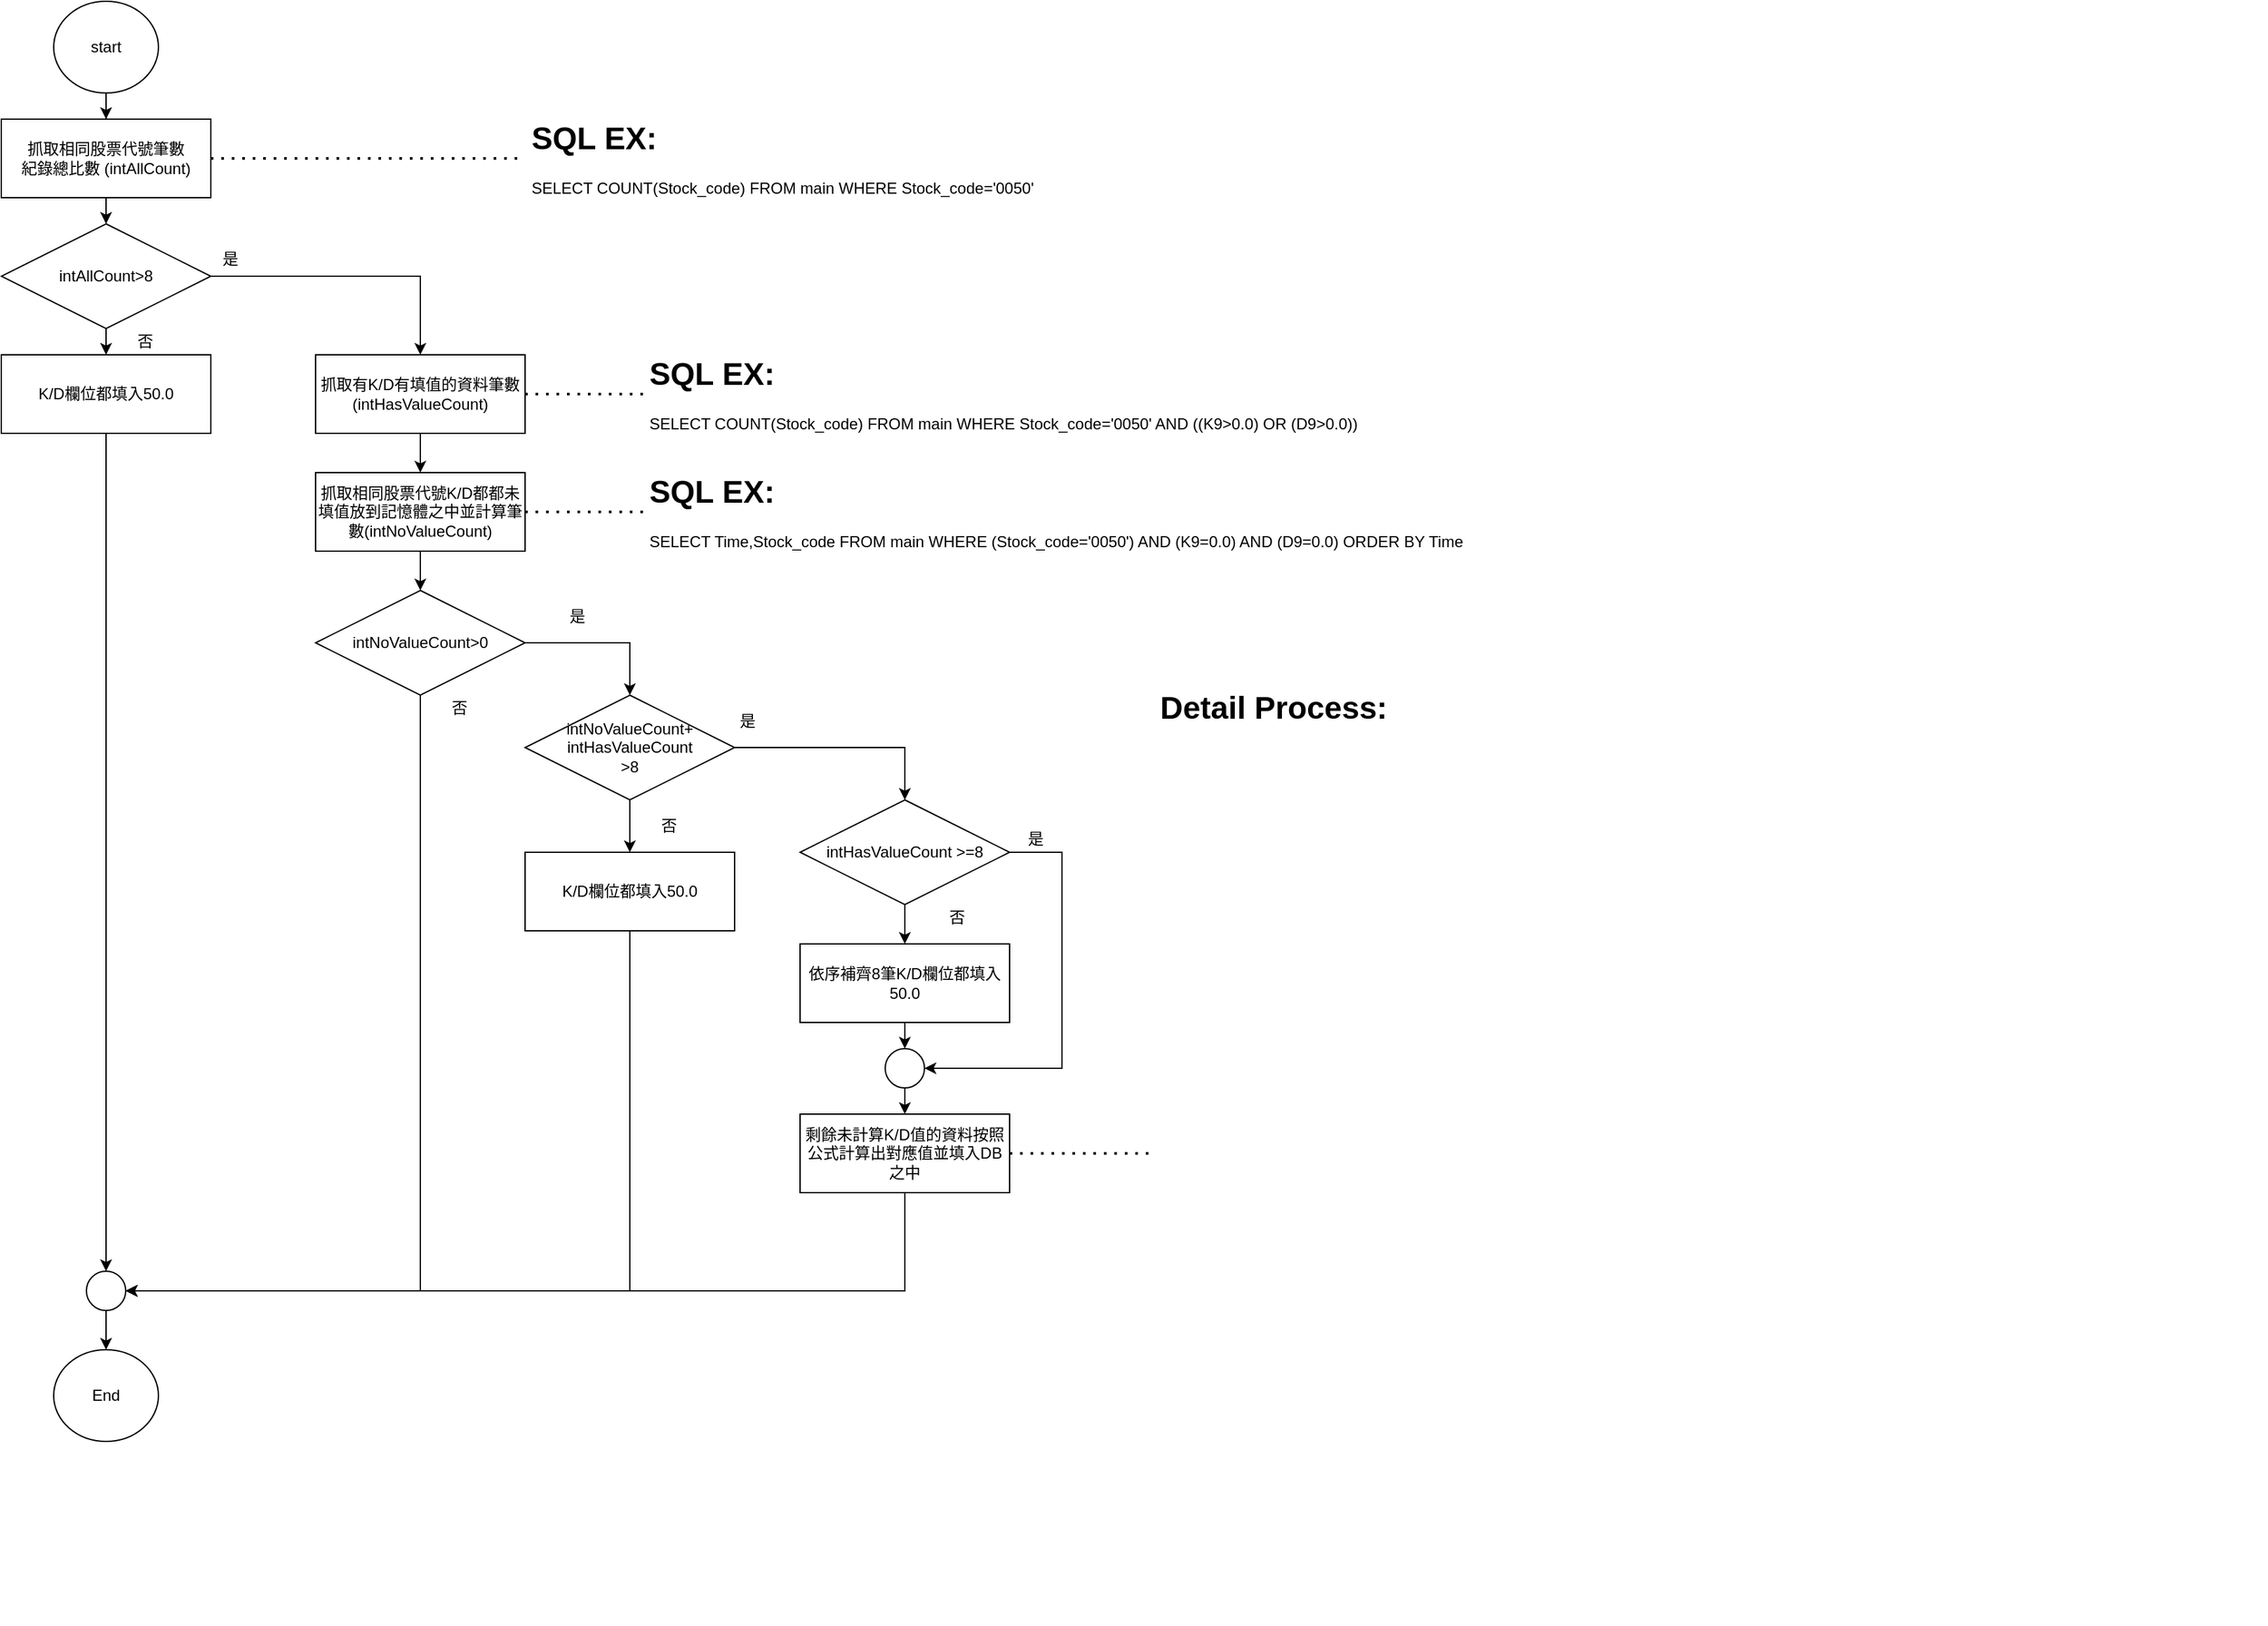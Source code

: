 <mxfile version="14.1.8" type="device"><diagram id="0AcUIjO2LYRdWbN9BiFa" name="第 1 页"><mxGraphModel dx="1086" dy="806" grid="1" gridSize="10" guides="1" tooltips="1" connect="1" arrows="1" fold="1" page="1" pageScale="1" pageWidth="3300" pageHeight="4681" math="0" shadow="0"><root><mxCell id="0"/><mxCell id="1" parent="0"/><mxCell id="LNv9WQ4wU0gQi9P2kEuI-5" style="edgeStyle=orthogonalEdgeStyle;rounded=0;orthogonalLoop=1;jettySize=auto;html=1;exitX=0.5;exitY=1;exitDx=0;exitDy=0;" parent="1" source="LNv9WQ4wU0gQi9P2kEuI-1" target="LNv9WQ4wU0gQi9P2kEuI-2" edge="1"><mxGeometry relative="1" as="geometry"/></mxCell><mxCell id="LNv9WQ4wU0gQi9P2kEuI-1" value="start" style="ellipse;whiteSpace=wrap;html=1;" parent="1" vertex="1"><mxGeometry x="120" y="10" width="80" height="70" as="geometry"/></mxCell><mxCell id="LNv9WQ4wU0gQi9P2kEuI-9" style="edgeStyle=orthogonalEdgeStyle;rounded=0;orthogonalLoop=1;jettySize=auto;html=1;exitX=0.5;exitY=1;exitDx=0;exitDy=0;entryX=0.5;entryY=0;entryDx=0;entryDy=0;" parent="1" source="LNv9WQ4wU0gQi9P2kEuI-2" target="LNv9WQ4wU0gQi9P2kEuI-6" edge="1"><mxGeometry relative="1" as="geometry"/></mxCell><mxCell id="LNv9WQ4wU0gQi9P2kEuI-2" value="抓取相同股票代號筆數&lt;br&gt;紀錄總比數 (intAllCount)" style="rounded=0;whiteSpace=wrap;html=1;" parent="1" vertex="1"><mxGeometry x="80" y="100" width="160" height="60" as="geometry"/></mxCell><mxCell id="LNv9WQ4wU0gQi9P2kEuI-4" value="&lt;h1&gt;SQL EX:&lt;/h1&gt;&lt;p&gt;SELECT COUNT(Stock_code) FROM main WHERE Stock_code='0050'&lt;/p&gt;" style="text;html=1;strokeColor=none;fillColor=none;spacing=5;spacingTop=-20;whiteSpace=wrap;overflow=hidden;rounded=0;" parent="1" vertex="1"><mxGeometry x="480" y="95" width="670" height="70" as="geometry"/></mxCell><mxCell id="LNv9WQ4wU0gQi9P2kEuI-12" style="edgeStyle=orthogonalEdgeStyle;rounded=0;orthogonalLoop=1;jettySize=auto;html=1;exitX=0.5;exitY=1;exitDx=0;exitDy=0;entryX=0.5;entryY=0;entryDx=0;entryDy=0;" parent="1" source="LNv9WQ4wU0gQi9P2kEuI-6" target="LNv9WQ4wU0gQi9P2kEuI-11" edge="1"><mxGeometry relative="1" as="geometry"/></mxCell><mxCell id="LNv9WQ4wU0gQi9P2kEuI-32" style="edgeStyle=orthogonalEdgeStyle;rounded=0;orthogonalLoop=1;jettySize=auto;html=1;exitX=1;exitY=0.5;exitDx=0;exitDy=0;" parent="1" source="LNv9WQ4wU0gQi9P2kEuI-6" target="LNv9WQ4wU0gQi9P2kEuI-22" edge="1"><mxGeometry relative="1" as="geometry"/></mxCell><mxCell id="LNv9WQ4wU0gQi9P2kEuI-6" value="intAllCount&amp;gt;8" style="rhombus;whiteSpace=wrap;html=1;" parent="1" vertex="1"><mxGeometry x="80" y="180" width="160" height="80" as="geometry"/></mxCell><mxCell id="LNv9WQ4wU0gQi9P2kEuI-8" value="" style="endArrow=none;dashed=1;html=1;dashPattern=1 3;strokeWidth=2;entryX=0;entryY=0.5;entryDx=0;entryDy=0;exitX=1;exitY=0.5;exitDx=0;exitDy=0;" parent="1" source="LNv9WQ4wU0gQi9P2kEuI-2" target="LNv9WQ4wU0gQi9P2kEuI-4" edge="1"><mxGeometry width="50" height="50" relative="1" as="geometry"><mxPoint x="390" y="440" as="sourcePoint"/><mxPoint x="440" y="390" as="targetPoint"/></mxGeometry></mxCell><mxCell id="LNv9WQ4wU0gQi9P2kEuI-17" style="edgeStyle=orthogonalEdgeStyle;rounded=0;orthogonalLoop=1;jettySize=auto;html=1;exitX=0.5;exitY=1;exitDx=0;exitDy=0;entryX=0.5;entryY=0;entryDx=0;entryDy=0;" parent="1" source="LNv9WQ4wU0gQi9P2kEuI-11" target="LNv9WQ4wU0gQi9P2kEuI-15" edge="1"><mxGeometry relative="1" as="geometry"/></mxCell><mxCell id="LNv9WQ4wU0gQi9P2kEuI-11" value="K/D欄位都填入50.0" style="rounded=0;whiteSpace=wrap;html=1;" parent="1" vertex="1"><mxGeometry x="80" y="280" width="160" height="60" as="geometry"/></mxCell><mxCell id="LNv9WQ4wU0gQi9P2kEuI-13" value="否" style="text;html=1;strokeColor=none;fillColor=none;align=center;verticalAlign=middle;whiteSpace=wrap;rounded=0;" parent="1" vertex="1"><mxGeometry x="170" y="260" width="40" height="20" as="geometry"/></mxCell><mxCell id="LNv9WQ4wU0gQi9P2kEuI-14" value="End" style="ellipse;whiteSpace=wrap;html=1;" parent="1" vertex="1"><mxGeometry x="120" y="1040" width="80" height="70" as="geometry"/></mxCell><mxCell id="LNv9WQ4wU0gQi9P2kEuI-16" style="edgeStyle=orthogonalEdgeStyle;rounded=0;orthogonalLoop=1;jettySize=auto;html=1;exitX=0.5;exitY=1;exitDx=0;exitDy=0;entryX=0.5;entryY=0;entryDx=0;entryDy=0;" parent="1" source="LNv9WQ4wU0gQi9P2kEuI-15" target="LNv9WQ4wU0gQi9P2kEuI-14" edge="1"><mxGeometry relative="1" as="geometry"/></mxCell><mxCell id="LNv9WQ4wU0gQi9P2kEuI-15" value="" style="ellipse;whiteSpace=wrap;html=1;aspect=fixed;" parent="1" vertex="1"><mxGeometry x="145" y="980" width="30" height="30" as="geometry"/></mxCell><mxCell id="LNv9WQ4wU0gQi9P2kEuI-39" style="edgeStyle=orthogonalEdgeStyle;rounded=0;orthogonalLoop=1;jettySize=auto;html=1;exitX=0.5;exitY=1;exitDx=0;exitDy=0;entryX=0.5;entryY=0;entryDx=0;entryDy=0;" parent="1" source="LNv9WQ4wU0gQi9P2kEuI-21" target="LNv9WQ4wU0gQi9P2kEuI-36" edge="1"><mxGeometry relative="1" as="geometry"/></mxCell><mxCell id="LNv9WQ4wU0gQi9P2kEuI-21" value="抓取相同股票代號K/D都都未填值放到記憶體之中並計算筆數(intNoValueCount)" style="rounded=0;whiteSpace=wrap;html=1;" parent="1" vertex="1"><mxGeometry x="320" y="370" width="160" height="60" as="geometry"/></mxCell><mxCell id="LNv9WQ4wU0gQi9P2kEuI-35" style="edgeStyle=orthogonalEdgeStyle;rounded=0;orthogonalLoop=1;jettySize=auto;html=1;exitX=0.5;exitY=1;exitDx=0;exitDy=0;" parent="1" source="LNv9WQ4wU0gQi9P2kEuI-22" target="LNv9WQ4wU0gQi9P2kEuI-21" edge="1"><mxGeometry relative="1" as="geometry"/></mxCell><mxCell id="LNv9WQ4wU0gQi9P2kEuI-22" value="抓取有K/D有填值的資料筆數&lt;br&gt;(intHasValueCount)" style="rounded=0;whiteSpace=wrap;html=1;" parent="1" vertex="1"><mxGeometry x="320" y="280" width="160" height="60" as="geometry"/></mxCell><mxCell id="LNv9WQ4wU0gQi9P2kEuI-23" value="&lt;h1&gt;SQL EX:&lt;/h1&gt;&lt;p&gt;SELECT COUNT(Stock_code) FROM main WHERE Stock_code='0050' AND ((K9&amp;gt;0.0) OR (D9&amp;gt;0.0))&lt;/p&gt;" style="text;html=1;strokeColor=none;fillColor=none;spacing=5;spacingTop=-20;whiteSpace=wrap;overflow=hidden;rounded=0;" parent="1" vertex="1"><mxGeometry x="570" y="275" width="670" height="70" as="geometry"/></mxCell><mxCell id="LNv9WQ4wU0gQi9P2kEuI-26" value="" style="endArrow=none;dashed=1;html=1;dashPattern=1 3;strokeWidth=2;entryX=0;entryY=0.5;entryDx=0;entryDy=0;exitX=1;exitY=0.5;exitDx=0;exitDy=0;" parent="1" source="LNv9WQ4wU0gQi9P2kEuI-22" target="LNv9WQ4wU0gQi9P2kEuI-23" edge="1"><mxGeometry width="50" height="50" relative="1" as="geometry"><mxPoint x="390" y="520" as="sourcePoint"/><mxPoint x="440" y="470" as="targetPoint"/></mxGeometry></mxCell><mxCell id="LNv9WQ4wU0gQi9P2kEuI-27" value="是" style="text;html=1;strokeColor=none;fillColor=none;align=center;verticalAlign=middle;whiteSpace=wrap;rounded=0;" parent="1" vertex="1"><mxGeometry x="235" y="197" width="40" height="20" as="geometry"/></mxCell><mxCell id="LNv9WQ4wU0gQi9P2kEuI-33" value="&lt;h1&gt;SQL EX:&lt;/h1&gt;&lt;p&gt;SELECT Time,Stock_code FROM main WHERE (Stock_code='0050') AND (K9=0.0) AND (D9=0.0) ORDER BY Time&lt;/p&gt;" style="text;html=1;strokeColor=none;fillColor=none;spacing=5;spacingTop=-20;whiteSpace=wrap;overflow=hidden;rounded=0;" parent="1" vertex="1"><mxGeometry x="570" y="365" width="850" height="70" as="geometry"/></mxCell><mxCell id="LNv9WQ4wU0gQi9P2kEuI-34" value="" style="endArrow=none;dashed=1;html=1;dashPattern=1 3;strokeWidth=2;exitX=1;exitY=0.5;exitDx=0;exitDy=0;entryX=0;entryY=0.5;entryDx=0;entryDy=0;" parent="1" source="LNv9WQ4wU0gQi9P2kEuI-21" target="LNv9WQ4wU0gQi9P2kEuI-33" edge="1"><mxGeometry width="50" height="50" relative="1" as="geometry"><mxPoint x="550" y="510" as="sourcePoint"/><mxPoint x="600" y="460" as="targetPoint"/></mxGeometry></mxCell><mxCell id="LNv9WQ4wU0gQi9P2kEuI-37" style="edgeStyle=orthogonalEdgeStyle;rounded=0;orthogonalLoop=1;jettySize=auto;html=1;exitX=0.5;exitY=1;exitDx=0;exitDy=0;entryX=1;entryY=0.5;entryDx=0;entryDy=0;" parent="1" source="LNv9WQ4wU0gQi9P2kEuI-36" target="LNv9WQ4wU0gQi9P2kEuI-15" edge="1"><mxGeometry relative="1" as="geometry"/></mxCell><mxCell id="BsVVPDuEG5gFG-OOZn1S-3" style="edgeStyle=orthogonalEdgeStyle;rounded=0;orthogonalLoop=1;jettySize=auto;html=1;exitX=1;exitY=0.5;exitDx=0;exitDy=0;entryX=0.5;entryY=0;entryDx=0;entryDy=0;" parent="1" source="LNv9WQ4wU0gQi9P2kEuI-36" target="BsVVPDuEG5gFG-OOZn1S-1" edge="1"><mxGeometry relative="1" as="geometry"/></mxCell><mxCell id="LNv9WQ4wU0gQi9P2kEuI-36" value="intNoValueCount&amp;gt;0" style="rhombus;whiteSpace=wrap;html=1;" parent="1" vertex="1"><mxGeometry x="320" y="460" width="160" height="80" as="geometry"/></mxCell><mxCell id="LNv9WQ4wU0gQi9P2kEuI-40" value="否" style="text;html=1;strokeColor=none;fillColor=none;align=center;verticalAlign=middle;whiteSpace=wrap;rounded=0;" parent="1" vertex="1"><mxGeometry x="410" y="540" width="40" height="20" as="geometry"/></mxCell><mxCell id="BsVVPDuEG5gFG-OOZn1S-4" style="edgeStyle=orthogonalEdgeStyle;rounded=0;orthogonalLoop=1;jettySize=auto;html=1;exitX=0.5;exitY=1;exitDx=0;exitDy=0;entryX=0.5;entryY=0;entryDx=0;entryDy=0;" parent="1" source="BsVVPDuEG5gFG-OOZn1S-1" target="BsVVPDuEG5gFG-OOZn1S-2" edge="1"><mxGeometry relative="1" as="geometry"/></mxCell><mxCell id="BsVVPDuEG5gFG-OOZn1S-9" style="edgeStyle=orthogonalEdgeStyle;rounded=0;orthogonalLoop=1;jettySize=auto;html=1;exitX=1;exitY=0.5;exitDx=0;exitDy=0;entryX=0.5;entryY=0;entryDx=0;entryDy=0;" parent="1" source="BsVVPDuEG5gFG-OOZn1S-1" target="BsVVPDuEG5gFG-OOZn1S-8" edge="1"><mxGeometry relative="1" as="geometry"/></mxCell><mxCell id="BsVVPDuEG5gFG-OOZn1S-1" value="intNoValueCount+&lt;br&gt;intHasValueCount&lt;br&gt;&amp;gt;8" style="rhombus;whiteSpace=wrap;html=1;" parent="1" vertex="1"><mxGeometry x="480" y="540" width="160" height="80" as="geometry"/></mxCell><mxCell id="BsVVPDuEG5gFG-OOZn1S-5" style="edgeStyle=orthogonalEdgeStyle;rounded=0;orthogonalLoop=1;jettySize=auto;html=1;exitX=0.5;exitY=1;exitDx=0;exitDy=0;entryX=1;entryY=0.5;entryDx=0;entryDy=0;" parent="1" source="BsVVPDuEG5gFG-OOZn1S-2" target="LNv9WQ4wU0gQi9P2kEuI-15" edge="1"><mxGeometry relative="1" as="geometry"/></mxCell><mxCell id="BsVVPDuEG5gFG-OOZn1S-2" value="K/D欄位都填入50.0" style="rounded=0;whiteSpace=wrap;html=1;" parent="1" vertex="1"><mxGeometry x="480" y="660" width="160" height="60" as="geometry"/></mxCell><mxCell id="BsVVPDuEG5gFG-OOZn1S-6" value="是" style="text;html=1;strokeColor=none;fillColor=none;align=center;verticalAlign=middle;whiteSpace=wrap;rounded=0;" parent="1" vertex="1"><mxGeometry x="500" y="470" width="40" height="20" as="geometry"/></mxCell><mxCell id="BsVVPDuEG5gFG-OOZn1S-7" value="否" style="text;html=1;strokeColor=none;fillColor=none;align=center;verticalAlign=middle;whiteSpace=wrap;rounded=0;" parent="1" vertex="1"><mxGeometry x="570" y="630" width="40" height="20" as="geometry"/></mxCell><mxCell id="BsVVPDuEG5gFG-OOZn1S-12" style="edgeStyle=orthogonalEdgeStyle;rounded=0;orthogonalLoop=1;jettySize=auto;html=1;exitX=0.5;exitY=1;exitDx=0;exitDy=0;entryX=0.5;entryY=0;entryDx=0;entryDy=0;" parent="1" source="BsVVPDuEG5gFG-OOZn1S-8" target="BsVVPDuEG5gFG-OOZn1S-11" edge="1"><mxGeometry relative="1" as="geometry"/></mxCell><mxCell id="BsVVPDuEG5gFG-OOZn1S-18" style="edgeStyle=orthogonalEdgeStyle;rounded=0;orthogonalLoop=1;jettySize=auto;html=1;exitX=1;exitY=0.5;exitDx=0;exitDy=0;entryX=1;entryY=0.5;entryDx=0;entryDy=0;" parent="1" source="BsVVPDuEG5gFG-OOZn1S-8" target="BsVVPDuEG5gFG-OOZn1S-15" edge="1"><mxGeometry relative="1" as="geometry"><Array as="points"><mxPoint x="890" y="660"/><mxPoint x="890" y="825"/></Array></mxGeometry></mxCell><mxCell id="BsVVPDuEG5gFG-OOZn1S-8" value="intHasValueCount &amp;gt;=8" style="rhombus;whiteSpace=wrap;html=1;" parent="1" vertex="1"><mxGeometry x="690" y="620" width="160" height="80" as="geometry"/></mxCell><mxCell id="BsVVPDuEG5gFG-OOZn1S-10" value="是" style="text;html=1;strokeColor=none;fillColor=none;align=center;verticalAlign=middle;whiteSpace=wrap;rounded=0;" parent="1" vertex="1"><mxGeometry x="630" y="550" width="40" height="20" as="geometry"/></mxCell><mxCell id="BsVVPDuEG5gFG-OOZn1S-16" style="edgeStyle=orthogonalEdgeStyle;rounded=0;orthogonalLoop=1;jettySize=auto;html=1;exitX=0.5;exitY=1;exitDx=0;exitDy=0;entryX=0.5;entryY=0;entryDx=0;entryDy=0;" parent="1" source="BsVVPDuEG5gFG-OOZn1S-11" target="BsVVPDuEG5gFG-OOZn1S-15" edge="1"><mxGeometry relative="1" as="geometry"/></mxCell><mxCell id="BsVVPDuEG5gFG-OOZn1S-11" value="依序補齊8筆K/D欄位都填入50.0" style="rounded=0;whiteSpace=wrap;html=1;" parent="1" vertex="1"><mxGeometry x="690" y="730" width="160" height="60" as="geometry"/></mxCell><mxCell id="BsVVPDuEG5gFG-OOZn1S-13" value="否" style="text;html=1;strokeColor=none;fillColor=none;align=center;verticalAlign=middle;whiteSpace=wrap;rounded=0;" parent="1" vertex="1"><mxGeometry x="790" y="700" width="40" height="20" as="geometry"/></mxCell><mxCell id="BsVVPDuEG5gFG-OOZn1S-19" style="edgeStyle=orthogonalEdgeStyle;rounded=0;orthogonalLoop=1;jettySize=auto;html=1;exitX=0.5;exitY=1;exitDx=0;exitDy=0;entryX=1;entryY=0.5;entryDx=0;entryDy=0;" parent="1" source="BsVVPDuEG5gFG-OOZn1S-14" target="LNv9WQ4wU0gQi9P2kEuI-15" edge="1"><mxGeometry relative="1" as="geometry"/></mxCell><mxCell id="BsVVPDuEG5gFG-OOZn1S-14" value="剩餘未計算K/D值的資料按照公式計算出對應值並填入DB之中" style="rounded=0;whiteSpace=wrap;html=1;" parent="1" vertex="1"><mxGeometry x="690" y="860" width="160" height="60" as="geometry"/></mxCell><mxCell id="BsVVPDuEG5gFG-OOZn1S-17" style="edgeStyle=orthogonalEdgeStyle;rounded=0;orthogonalLoop=1;jettySize=auto;html=1;exitX=0.5;exitY=1;exitDx=0;exitDy=0;entryX=0.5;entryY=0;entryDx=0;entryDy=0;" parent="1" source="BsVVPDuEG5gFG-OOZn1S-15" target="BsVVPDuEG5gFG-OOZn1S-14" edge="1"><mxGeometry relative="1" as="geometry"/></mxCell><mxCell id="BsVVPDuEG5gFG-OOZn1S-15" value="" style="ellipse;whiteSpace=wrap;html=1;aspect=fixed;" parent="1" vertex="1"><mxGeometry x="755" y="810" width="30" height="30" as="geometry"/></mxCell><mxCell id="BsVVPDuEG5gFG-OOZn1S-20" value="是" style="text;html=1;strokeColor=none;fillColor=none;align=center;verticalAlign=middle;whiteSpace=wrap;rounded=0;" parent="1" vertex="1"><mxGeometry x="850" y="640" width="40" height="20" as="geometry"/></mxCell><mxCell id="BsVVPDuEG5gFG-OOZn1S-21" value="&lt;h1&gt;Detail Process:&lt;/h1&gt;&lt;p&gt;&lt;br&gt;&lt;/p&gt;" style="text;html=1;strokeColor=none;fillColor=none;spacing=5;spacingTop=-20;whiteSpace=wrap;overflow=hidden;rounded=0;" parent="1" vertex="1"><mxGeometry x="960" y="530" width="850" height="720" as="geometry"/></mxCell><mxCell id="BsVVPDuEG5gFG-OOZn1S-22" value="" style="endArrow=none;dashed=1;html=1;dashPattern=1 3;strokeWidth=2;exitX=1;exitY=0.5;exitDx=0;exitDy=0;" parent="1" source="BsVVPDuEG5gFG-OOZn1S-14" target="BsVVPDuEG5gFG-OOZn1S-21" edge="1"><mxGeometry width="50" height="50" relative="1" as="geometry"><mxPoint x="930" y="910" as="sourcePoint"/><mxPoint x="980" y="860" as="targetPoint"/></mxGeometry></mxCell></root></mxGraphModel></diagram></mxfile>